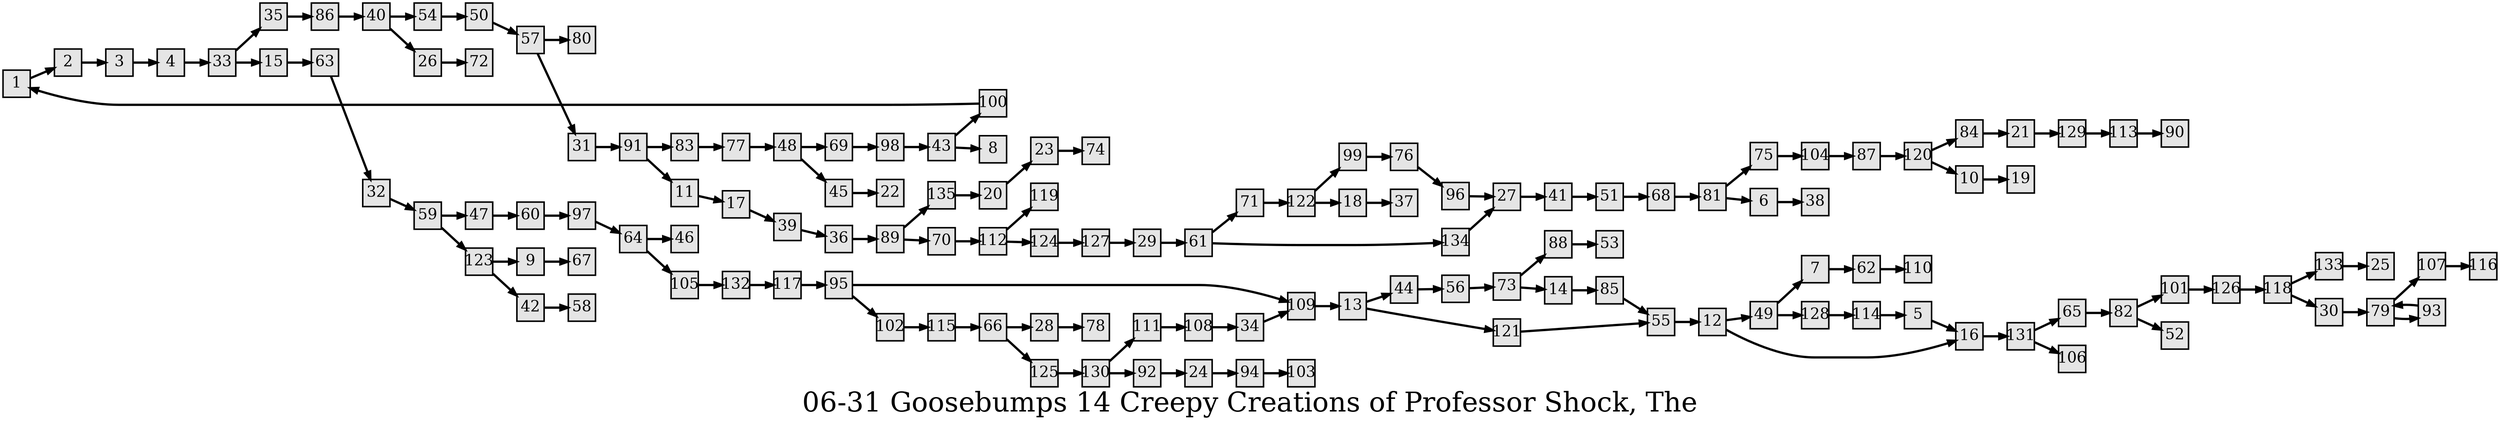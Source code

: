 digraph g{
  graph [ label="06-31 Goosebumps 14 Creepy Creations of Professor Shock, The" rankdir=LR, ordering=out, fontsize=36, nodesep="0.35", ranksep="0.45"];
  node  [shape=rect, penwidth=2, fontsize=20, style=filled, fillcolor=grey90, margin="0,0", labelfloat=true, regular=true, fixedsize=true];
  edge  [labelfloat=true, penwidth=3, fontsize=12];
  // ---;
  // group  : Katz;
  // id     : 06-31;
  // gbid   : 1212;
  // series : Give Yourself Goosebumps;
  // title  : Creepy Creations of Professor Shock, The;
  // author : R.L. Stine;
  // credit:;
  // - name : Yee-Ann Wong;
  // role : encoder;
  // date : 2017-08-24;
  // - name : Jeremy Douglass;
  // role : editor;
  // date : 2017-10-19;
  // render:;
  // - name   : small;
  // styles : gvStyles-small.txt;
  // engine : dot;
  // comment: >;
  
  // ---;
  
  // From | To | Label;
  
  1 -> 2;
  2 -> 3;
  3 -> 4;
  4 -> 33;
  5 -> 16;
  6 -> 38;
  7 -> 62;
  9 -> 67;
  10 -> 19;
  11 -> 17;
  12 -> 49;
  12 -> 16;
  13 -> 44;
  13 -> 121;
  14 -> 85;
  15 -> 63;
  16 -> 131;
  17 -> 39;
  18 -> 37;
  20 -> 23;
  21 -> 129;
  23 -> 74;
  24 -> 94;
  26 -> 72;
  27 -> 41;
  28 -> 78;
  29 -> 61;
  30 -> 79;
  31 -> 91;
  32 -> 59;
  33 -> 35;
  33 -> 15;
  34 -> 109;
  35 -> 86;
  36 -> 89;
  39 -> 36;
  40 -> 54;
  40 -> 26;
  41 -> 51;
  42 -> 58;
  43 -> 100;
  43 -> 8;
  44 -> 56;
  45 -> 22;
  47 -> 60;
  48 -> 69;
  48 -> 45;
  49 -> 7;
  49 -> 128;
  50 -> 57;
  51 -> 68;
  54 -> 50;
  55 -> 12;
  56 -> 73;
  57 -> 80;
  57 -> 31;
  59 -> 47;
  59 -> 123;
  60 -> 97;
  61 -> 71;
  61 -> 134;
  62 -> 110;
  63 -> 32;
  64 -> 105;
  64 -> 46;
  65 -> 82;
  66 -> 28;
  66 -> 125;
  68 -> 81;
  69 -> 98;
  70 -> 112;
  71 -> 122;
  73 -> 88;
  73 -> 14;
  75 -> 104;
  76 -> 96;
  77 -> 48;
  79 -> 107;
  79 -> 93;
  81 -> 75;
  81 -> 6;
  82 -> 101;
  82 -> 52;
  83 -> 77;
  84 -> 21;
  85 -> 55;
  86 -> 40;
  87 -> 120;
  88 -> 53;
  89 -> 135;
  89 -> 70;
  91 -> 83;
  91 -> 11;
  92 -> 24;
  93 -> 79;
  94 -> 103;
  95 -> 109;
  95 -> 102;
  96 -> 27;
  97 -> 64;
  98 -> 43;
  99 -> 76;
  100 -> 1;
  101 -> 126;
  102 -> 115;
  104 -> 87;
  105 -> 132;
  107 -> 116;
  108 -> 34;
  109 -> 13;
  111 -> 108;
  112 -> 119;
  112 -> 124;
  113 -> 90;
  114 -> 5;
  115 -> 66;
  117 -> 95;
  118 -> 133;
  118 -> 30;
  120 -> 84;
  120 -> 10;
  121 -> 55;
  122 -> 99;
  122 -> 18;
  123 -> 9;
  123 -> 42;
  124 -> 127;
  125 -> 130;
  126 -> 118;
  127 -> 29;
  128 -> 114;
  129 -> 113;
  130 -> 111;
  130 -> 92;
  131 -> 65;
  131 -> 106;
  132 -> 117;
  133 -> 25;
  134 -> 27;
  135 -> 20;
}


